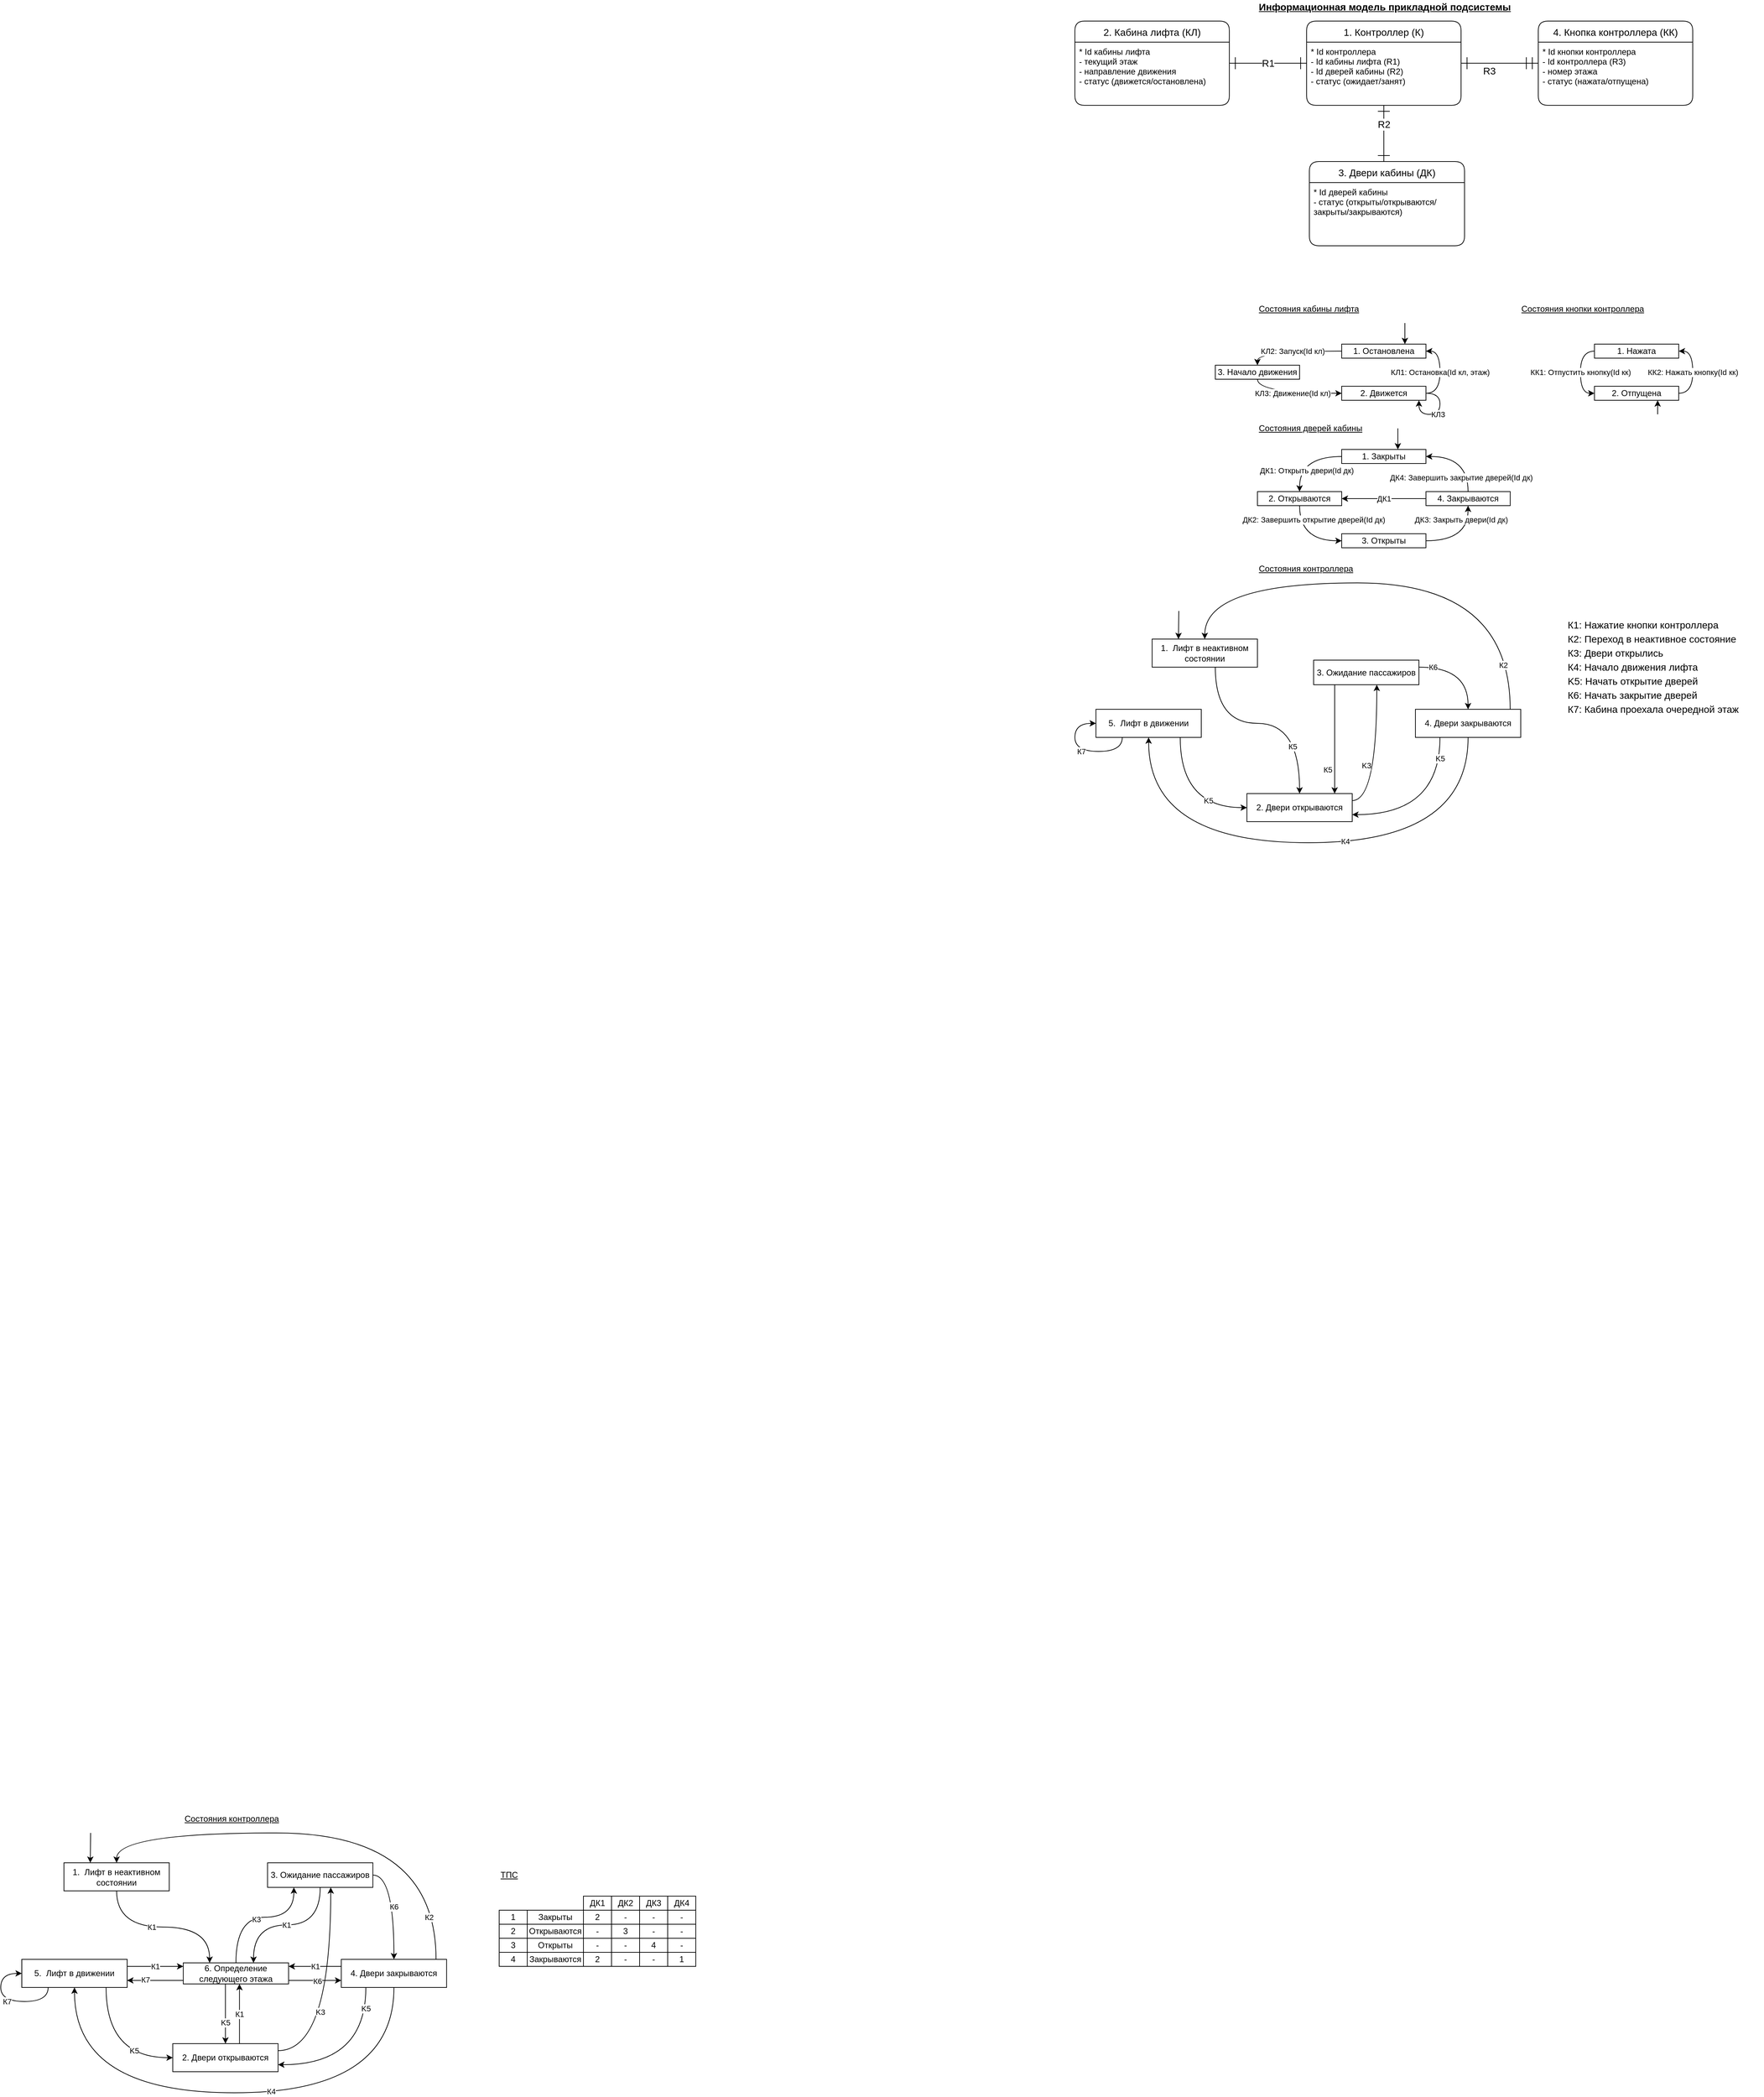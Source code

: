 <mxfile>
    <diagram id="FFJJ7vYpV9TbGx-IhugV" name="Страница 1">
        <mxGraphModel dx="3734" dy="1133" grid="1" gridSize="10" guides="1" tooltips="1" connect="1" arrows="1" fold="1" page="1" pageScale="1" pageWidth="827" pageHeight="1169" math="0" shadow="0">
            <root>
                <mxCell id="0"/>
                <mxCell id="1" parent="0"/>
                <mxCell id="rGy74gRU72N-6EAPcVKt-3" value="Состояния кабины лифта" style="text;html=1;strokeColor=none;fillColor=none;align=left;verticalAlign=middle;whiteSpace=wrap;rounded=0;fontStyle=4" parent="1" vertex="1">
                    <mxGeometry x="40" y="450" width="200" height="20" as="geometry"/>
                </mxCell>
                <mxCell id="rGy74gRU72N-6EAPcVKt-4" value="Состояния дверей кабины" style="text;html=1;strokeColor=none;fillColor=none;align=left;verticalAlign=middle;whiteSpace=wrap;rounded=0;fontStyle=4" parent="1" vertex="1">
                    <mxGeometry x="40.0" y="620" width="200.03" height="20" as="geometry"/>
                </mxCell>
                <mxCell id="rGy74gRU72N-6EAPcVKt-15" value="Состояния кнопки контроллера" style="text;html=1;strokeColor=none;fillColor=none;align=left;verticalAlign=middle;whiteSpace=wrap;rounded=0;fontStyle=4" parent="1" vertex="1">
                    <mxGeometry x="414.03" y="450" width="200.03" height="20" as="geometry"/>
                </mxCell>
                <mxCell id="ytYb5CN6HiQMM8bSOuHx-4" value="КЛ2: Запуск(Id кл)" style="edgeStyle=orthogonalEdgeStyle;curved=1;orthogonalLoop=1;jettySize=auto;html=1;" parent="1" source="ytYb5CN6HiQMM8bSOuHx-1" target="5jym0ZMFD4PkC4suiMIN-1" edge="1">
                    <mxGeometry relative="1" as="geometry">
                        <Array as="points">
                            <mxPoint x="40" y="520"/>
                        </Array>
                    </mxGeometry>
                </mxCell>
                <mxCell id="ytYb5CN6HiQMM8bSOuHx-1" value="1. Остановлена" style="rounded=0;whiteSpace=wrap;html=1;" parent="1" vertex="1">
                    <mxGeometry x="160.02" y="510" width="120" height="20" as="geometry"/>
                </mxCell>
                <mxCell id="ytYb5CN6HiQMM8bSOuHx-3" value="КЛ1: Остановка(Id кл, этаж)" style="edgeStyle=orthogonalEdgeStyle;orthogonalLoop=1;jettySize=auto;html=1;curved=1;" parent="1" source="ytYb5CN6HiQMM8bSOuHx-2" target="ytYb5CN6HiQMM8bSOuHx-1" edge="1">
                    <mxGeometry relative="1" as="geometry">
                        <Array as="points">
                            <mxPoint x="300.02" y="580"/>
                            <mxPoint x="300.02" y="520"/>
                        </Array>
                    </mxGeometry>
                </mxCell>
                <mxCell id="ytYb5CN6HiQMM8bSOuHx-2" value="2. Движется" style="rounded=0;whiteSpace=wrap;html=1;" parent="1" vertex="1">
                    <mxGeometry x="160.02" y="570" width="120" height="20" as="geometry"/>
                </mxCell>
                <mxCell id="ytYb5CN6HiQMM8bSOuHx-5" value="Информационная модель прикладной подсистемы" style="text;html=1;strokeColor=none;fillColor=none;align=left;verticalAlign=middle;whiteSpace=wrap;rounded=0;fontStyle=5;fontSize=14;" parent="1" vertex="1">
                    <mxGeometry x="39.97" y="20" width="400.03" height="20" as="geometry"/>
                </mxCell>
                <mxCell id="ytYb5CN6HiQMM8bSOuHx-6" value="2. Кабина лифта (КЛ)" style="swimlane;childLayout=stackLayout;horizontal=1;startSize=30;horizontalStack=0;rounded=1;fontSize=14;fontStyle=0;strokeWidth=1;resizeParent=0;resizeLast=1;shadow=0;dashed=0;align=center;" parent="1" vertex="1">
                    <mxGeometry x="-220" y="50" width="220" height="120" as="geometry"/>
                </mxCell>
                <mxCell id="ytYb5CN6HiQMM8bSOuHx-7" value="* Id кабины лифта&#10;- текущий этаж&#10;- направление движения&#10;- статус (движется/остановлена)" style="align=left;strokeColor=none;fillColor=none;spacingLeft=4;fontSize=12;verticalAlign=top;resizable=0;rotatable=0;part=1;" parent="ytYb5CN6HiQMM8bSOuHx-6" vertex="1">
                    <mxGeometry y="30" width="220" height="90" as="geometry"/>
                </mxCell>
                <mxCell id="ytYb5CN6HiQMM8bSOuHx-17" value="R1" style="edgeStyle=orthogonalEdgeStyle;curved=1;orthogonalLoop=1;jettySize=auto;html=1;fontSize=14;endArrow=ERone;endFill=0;endSize=15;startArrow=ERone;startFill=0;startSize=15;" parent="1" source="ytYb5CN6HiQMM8bSOuHx-8" target="ytYb5CN6HiQMM8bSOuHx-6" edge="1">
                    <mxGeometry relative="1" as="geometry">
                        <mxPoint as="offset"/>
                    </mxGeometry>
                </mxCell>
                <mxCell id="ytYb5CN6HiQMM8bSOuHx-18" style="edgeStyle=orthogonalEdgeStyle;curved=1;orthogonalLoop=1;jettySize=auto;html=1;fontSize=14;startArrow=ERone;startFill=0;endArrow=ERone;endFill=0;startSize=15;endSize=15;" parent="1" source="ytYb5CN6HiQMM8bSOuHx-8" target="ytYb5CN6HiQMM8bSOuHx-11" edge="1">
                    <mxGeometry relative="1" as="geometry">
                        <Array as="points">
                            <mxPoint x="299.97" y="170"/>
                            <mxPoint x="299.97" y="310"/>
                        </Array>
                    </mxGeometry>
                </mxCell>
                <mxCell id="ytYb5CN6HiQMM8bSOuHx-20" value="R2" style="edgeLabel;html=1;align=center;verticalAlign=middle;resizable=0;points=[];fontSize=14;" parent="ytYb5CN6HiQMM8bSOuHx-18" vertex="1" connectable="0">
                    <mxGeometry x="0.197" y="-1" relative="1" as="geometry">
                        <mxPoint x="1" y="-21" as="offset"/>
                    </mxGeometry>
                </mxCell>
                <mxCell id="ytYb5CN6HiQMM8bSOuHx-8" value="1. Контроллер (К)" style="swimlane;childLayout=stackLayout;horizontal=1;startSize=30;horizontalStack=0;rounded=1;fontSize=14;fontStyle=0;strokeWidth=1;resizeParent=0;resizeLast=1;shadow=0;dashed=0;align=center;" parent="1" vertex="1">
                    <mxGeometry x="110.02" y="50" width="220" height="120" as="geometry"/>
                </mxCell>
                <mxCell id="ytYb5CN6HiQMM8bSOuHx-9" value="* Id контроллера&#10;- Id кабины лифта (R1)&#10;- Id дверей кабины (R2)&#10;- статус (ожидает/занят)" style="align=left;strokeColor=none;fillColor=none;spacingLeft=4;fontSize=12;verticalAlign=top;resizable=0;rotatable=0;part=1;" parent="ytYb5CN6HiQMM8bSOuHx-8" vertex="1">
                    <mxGeometry y="30" width="220" height="90" as="geometry"/>
                </mxCell>
                <mxCell id="ytYb5CN6HiQMM8bSOuHx-11" value="3. Двери кабины (ДК)" style="swimlane;childLayout=stackLayout;horizontal=1;startSize=30;horizontalStack=0;rounded=1;fontSize=14;fontStyle=0;strokeWidth=1;resizeParent=0;resizeLast=1;shadow=0;dashed=0;align=center;" parent="1" vertex="1">
                    <mxGeometry x="113.97" y="250" width="221" height="120" as="geometry"/>
                </mxCell>
                <mxCell id="ytYb5CN6HiQMM8bSOuHx-12" value="* Id дверей кабины&#10;- статус (открыты/открываются/&#10;закрыты/закрываются)" style="align=left;strokeColor=none;fillColor=none;spacingLeft=4;fontSize=12;verticalAlign=top;resizable=0;rotatable=0;part=1;" parent="ytYb5CN6HiQMM8bSOuHx-11" vertex="1">
                    <mxGeometry y="30" width="221" height="90" as="geometry"/>
                </mxCell>
                <mxCell id="ytYb5CN6HiQMM8bSOuHx-19" style="edgeStyle=orthogonalEdgeStyle;curved=1;orthogonalLoop=1;jettySize=auto;html=1;fontSize=14;startArrow=ERmandOne;startFill=0;endArrow=ERone;endFill=0;startSize=15;endSize=15;" parent="1" source="ytYb5CN6HiQMM8bSOuHx-15" target="ytYb5CN6HiQMM8bSOuHx-8" edge="1">
                    <mxGeometry relative="1" as="geometry"/>
                </mxCell>
                <mxCell id="ytYb5CN6HiQMM8bSOuHx-21" value="R3" style="edgeLabel;html=1;align=center;verticalAlign=middle;resizable=0;points=[];fontSize=14;" parent="ytYb5CN6HiQMM8bSOuHx-19" vertex="1" connectable="0">
                    <mxGeometry x="0.283" relative="1" as="geometry">
                        <mxPoint y="11" as="offset"/>
                    </mxGeometry>
                </mxCell>
                <mxCell id="ytYb5CN6HiQMM8bSOuHx-15" value="4. Кнопка контроллера (КК)" style="swimlane;childLayout=stackLayout;horizontal=1;startSize=30;horizontalStack=0;rounded=1;fontSize=14;fontStyle=0;strokeWidth=1;resizeParent=0;resizeLast=1;shadow=0;dashed=0;align=center;" parent="1" vertex="1">
                    <mxGeometry x="440" y="50" width="220" height="120" as="geometry"/>
                </mxCell>
                <mxCell id="ytYb5CN6HiQMM8bSOuHx-16" value="* Id кнопки контроллера&#10;- Id контроллера (R3)&#10;- номер этажа&#10;- статус (нажата/отпущена)" style="align=left;strokeColor=none;fillColor=none;spacingLeft=4;fontSize=12;verticalAlign=top;resizable=0;rotatable=0;part=1;" parent="ytYb5CN6HiQMM8bSOuHx-15" vertex="1">
                    <mxGeometry y="30" width="220" height="90" as="geometry"/>
                </mxCell>
                <mxCell id="E6nvMdB4aJgWT5wThZRG-4" value="КК1: Отпустить кнопку(Id кк)" style="edgeStyle=orthogonalEdgeStyle;curved=1;orthogonalLoop=1;jettySize=auto;html=1;" parent="1" source="E6nvMdB4aJgWT5wThZRG-1" target="E6nvMdB4aJgWT5wThZRG-2" edge="1">
                    <mxGeometry relative="1" as="geometry">
                        <Array as="points">
                            <mxPoint x="500.06" y="520"/>
                            <mxPoint x="500.06" y="580"/>
                        </Array>
                    </mxGeometry>
                </mxCell>
                <mxCell id="E6nvMdB4aJgWT5wThZRG-1" value="1. Нажата" style="rounded=0;whiteSpace=wrap;html=1;" parent="1" vertex="1">
                    <mxGeometry x="520.04" y="510" width="120" height="20" as="geometry"/>
                </mxCell>
                <mxCell id="E6nvMdB4aJgWT5wThZRG-3" value="КК2: Нажать кнопку(Id кк)" style="edgeStyle=orthogonalEdgeStyle;orthogonalLoop=1;jettySize=auto;html=1;curved=1;" parent="1" source="E6nvMdB4aJgWT5wThZRG-2" target="E6nvMdB4aJgWT5wThZRG-1" edge="1">
                    <mxGeometry relative="1" as="geometry">
                        <Array as="points">
                            <mxPoint x="660.06" y="580"/>
                            <mxPoint x="660.06" y="520"/>
                        </Array>
                    </mxGeometry>
                </mxCell>
                <mxCell id="E6nvMdB4aJgWT5wThZRG-2" value="2. Отпущена" style="rounded=0;whiteSpace=wrap;html=1;" parent="1" vertex="1">
                    <mxGeometry x="520.04" y="570" width="120" height="20" as="geometry"/>
                </mxCell>
                <mxCell id="E6nvMdB4aJgWT5wThZRG-9" style="edgeStyle=orthogonalEdgeStyle;curved=1;orthogonalLoop=1;jettySize=auto;html=1;entryX=0.5;entryY=0;entryDx=0;entryDy=0;exitX=0;exitY=0.5;exitDx=0;exitDy=0;" parent="1" source="E6nvMdB4aJgWT5wThZRG-5" target="E6nvMdB4aJgWT5wThZRG-6" edge="1">
                    <mxGeometry relative="1" as="geometry"/>
                </mxCell>
                <mxCell id="W7GcJJfSbcKXSyQRW5s8-4" value="ДК1: Открыть двери(Id дк)" style="edgeLabel;html=1;align=center;verticalAlign=middle;resizable=0;points=[];" parent="E6nvMdB4aJgWT5wThZRG-9" vertex="1" connectable="0">
                    <mxGeometry x="0.418" y="13" relative="1" as="geometry">
                        <mxPoint x="-3" y="2" as="offset"/>
                    </mxGeometry>
                </mxCell>
                <mxCell id="E6nvMdB4aJgWT5wThZRG-5" value="1. Закрыты" style="rounded=0;whiteSpace=wrap;html=1;" parent="1" vertex="1">
                    <mxGeometry x="160.0" y="660" width="120" height="20" as="geometry"/>
                </mxCell>
                <mxCell id="E6nvMdB4aJgWT5wThZRG-10" style="edgeStyle=orthogonalEdgeStyle;curved=1;orthogonalLoop=1;jettySize=auto;html=1;entryX=0;entryY=0.5;entryDx=0;entryDy=0;" parent="1" source="E6nvMdB4aJgWT5wThZRG-6" target="E6nvMdB4aJgWT5wThZRG-8" edge="1">
                    <mxGeometry relative="1" as="geometry"/>
                </mxCell>
                <mxCell id="W7GcJJfSbcKXSyQRW5s8-5" value="ДК2: Завершить открытие дверей(Id дк)" style="edgeLabel;html=1;align=center;verticalAlign=middle;resizable=0;points=[];" parent="E6nvMdB4aJgWT5wThZRG-10" vertex="1" connectable="0">
                    <mxGeometry x="0.218" y="11" relative="1" as="geometry">
                        <mxPoint x="3" y="-19" as="offset"/>
                    </mxGeometry>
                </mxCell>
                <mxCell id="E6nvMdB4aJgWT5wThZRG-6" value="2. Открываются" style="rounded=0;whiteSpace=wrap;html=1;" parent="1" vertex="1">
                    <mxGeometry x="40.0" y="720" width="120" height="20" as="geometry"/>
                </mxCell>
                <mxCell id="E6nvMdB4aJgWT5wThZRG-12" style="edgeStyle=orthogonalEdgeStyle;curved=1;orthogonalLoop=1;jettySize=auto;html=1;entryX=1;entryY=0.5;entryDx=0;entryDy=0;" parent="1" source="E6nvMdB4aJgWT5wThZRG-7" target="E6nvMdB4aJgWT5wThZRG-5" edge="1">
                    <mxGeometry relative="1" as="geometry"/>
                </mxCell>
                <mxCell id="W7GcJJfSbcKXSyQRW5s8-7" value="ДК4: Завершить закрытие дверей(Id дк)" style="edgeLabel;html=1;align=center;verticalAlign=middle;resizable=0;points=[];" parent="E6nvMdB4aJgWT5wThZRG-12" vertex="1" connectable="0">
                    <mxGeometry x="0.218" y="8" relative="1" as="geometry">
                        <mxPoint x="7" y="22" as="offset"/>
                    </mxGeometry>
                </mxCell>
                <mxCell id="W7GcJJfSbcKXSyQRW5s8-23" style="edgeStyle=orthogonalEdgeStyle;rounded=0;orthogonalLoop=1;jettySize=auto;html=1;" parent="1" source="E6nvMdB4aJgWT5wThZRG-7" target="E6nvMdB4aJgWT5wThZRG-6" edge="1">
                    <mxGeometry relative="1" as="geometry"/>
                </mxCell>
                <mxCell id="W7GcJJfSbcKXSyQRW5s8-24" value="ДК1" style="edgeLabel;html=1;align=center;verticalAlign=middle;resizable=0;points=[];" parent="W7GcJJfSbcKXSyQRW5s8-23" vertex="1" connectable="0">
                    <mxGeometry x="-0.161" y="1" relative="1" as="geometry">
                        <mxPoint x="-10" y="-1" as="offset"/>
                    </mxGeometry>
                </mxCell>
                <mxCell id="E6nvMdB4aJgWT5wThZRG-7" value="4. Закрываются" style="rounded=0;whiteSpace=wrap;html=1;" parent="1" vertex="1">
                    <mxGeometry x="280.03" y="720" width="120" height="20" as="geometry"/>
                </mxCell>
                <mxCell id="E6nvMdB4aJgWT5wThZRG-11" style="edgeStyle=orthogonalEdgeStyle;curved=1;orthogonalLoop=1;jettySize=auto;html=1;exitX=1;exitY=0.5;exitDx=0;exitDy=0;" parent="1" source="E6nvMdB4aJgWT5wThZRG-8" target="E6nvMdB4aJgWT5wThZRG-7" edge="1">
                    <mxGeometry relative="1" as="geometry"/>
                </mxCell>
                <mxCell id="W7GcJJfSbcKXSyQRW5s8-6" value="ДК3: Закрыть двери(Id дк)" style="edgeLabel;html=1;align=center;verticalAlign=middle;resizable=0;points=[];" parent="E6nvMdB4aJgWT5wThZRG-11" vertex="1" connectable="0">
                    <mxGeometry x="0.364" y="13" relative="1" as="geometry">
                        <mxPoint x="3" y="-15" as="offset"/>
                    </mxGeometry>
                </mxCell>
                <mxCell id="E6nvMdB4aJgWT5wThZRG-8" value="3. Открыты" style="rounded=0;whiteSpace=wrap;html=1;" parent="1" vertex="1">
                    <mxGeometry x="160.0" y="780" width="120" height="20" as="geometry"/>
                </mxCell>
                <mxCell id="W7GcJJfSbcKXSyQRW5s8-1" value="1" style="rounded=0;whiteSpace=wrap;html=1;fillColor=none;" parent="1" vertex="1">
                    <mxGeometry x="-1040" y="2740" width="40" height="20" as="geometry"/>
                </mxCell>
                <mxCell id="W7GcJJfSbcKXSyQRW5s8-2" value="ТПС" style="text;html=1;strokeColor=none;fillColor=none;align=left;verticalAlign=middle;whiteSpace=wrap;rounded=0;fontStyle=4" parent="1" vertex="1">
                    <mxGeometry x="-1040" y="2680" width="200" height="20" as="geometry"/>
                </mxCell>
                <mxCell id="W7GcJJfSbcKXSyQRW5s8-8" value="2" style="rounded=0;whiteSpace=wrap;html=1;fillColor=none;" parent="1" vertex="1">
                    <mxGeometry x="-1040" y="2760" width="40" height="20" as="geometry"/>
                </mxCell>
                <mxCell id="W7GcJJfSbcKXSyQRW5s8-9" value="3" style="rounded=0;whiteSpace=wrap;html=1;fillColor=none;" parent="1" vertex="1">
                    <mxGeometry x="-1040" y="2780" width="40" height="20" as="geometry"/>
                </mxCell>
                <mxCell id="W7GcJJfSbcKXSyQRW5s8-10" value="4" style="rounded=0;whiteSpace=wrap;html=1;fillColor=none;" parent="1" vertex="1">
                    <mxGeometry x="-1040" y="2800" width="40" height="20" as="geometry"/>
                </mxCell>
                <mxCell id="W7GcJJfSbcKXSyQRW5s8-11" value="Закрыты" style="rounded=0;whiteSpace=wrap;html=1;fillColor=none;" parent="1" vertex="1">
                    <mxGeometry x="-1000" y="2740" width="80" height="20" as="geometry"/>
                </mxCell>
                <mxCell id="W7GcJJfSbcKXSyQRW5s8-12" value="Открываются" style="rounded=0;whiteSpace=wrap;html=1;fillColor=none;" parent="1" vertex="1">
                    <mxGeometry x="-1000" y="2760" width="80" height="20" as="geometry"/>
                </mxCell>
                <mxCell id="W7GcJJfSbcKXSyQRW5s8-13" value="Открыты" style="rounded=0;whiteSpace=wrap;html=1;fillColor=none;" parent="1" vertex="1">
                    <mxGeometry x="-1000" y="2780" width="80" height="20" as="geometry"/>
                </mxCell>
                <mxCell id="W7GcJJfSbcKXSyQRW5s8-14" value="Закрываются" style="rounded=0;whiteSpace=wrap;html=1;fillColor=none;" parent="1" vertex="1">
                    <mxGeometry x="-1000" y="2800" width="80" height="20" as="geometry"/>
                </mxCell>
                <mxCell id="W7GcJJfSbcKXSyQRW5s8-15" value="ДК1" style="rounded=0;whiteSpace=wrap;html=1;fillColor=none;" parent="1" vertex="1">
                    <mxGeometry x="-920" y="2720" width="40" height="20" as="geometry"/>
                </mxCell>
                <mxCell id="W7GcJJfSbcKXSyQRW5s8-16" value="ДК2" style="rounded=0;whiteSpace=wrap;html=1;fillColor=none;" parent="1" vertex="1">
                    <mxGeometry x="-880" y="2720" width="40" height="20" as="geometry"/>
                </mxCell>
                <mxCell id="W7GcJJfSbcKXSyQRW5s8-17" value="ДК3" style="rounded=0;whiteSpace=wrap;html=1;fillColor=none;" parent="1" vertex="1">
                    <mxGeometry x="-840" y="2720" width="40" height="20" as="geometry"/>
                </mxCell>
                <mxCell id="W7GcJJfSbcKXSyQRW5s8-18" value="ДК4" style="rounded=0;whiteSpace=wrap;html=1;fillColor=none;" parent="1" vertex="1">
                    <mxGeometry x="-800" y="2720" width="40" height="20" as="geometry"/>
                </mxCell>
                <mxCell id="W7GcJJfSbcKXSyQRW5s8-19" value="2" style="rounded=0;whiteSpace=wrap;html=1;fillColor=none;" parent="1" vertex="1">
                    <mxGeometry x="-920" y="2740" width="40" height="20" as="geometry"/>
                </mxCell>
                <mxCell id="W7GcJJfSbcKXSyQRW5s8-20" value="-" style="rounded=0;whiteSpace=wrap;html=1;fillColor=none;" parent="1" vertex="1">
                    <mxGeometry x="-920" y="2760" width="40" height="20" as="geometry"/>
                </mxCell>
                <mxCell id="W7GcJJfSbcKXSyQRW5s8-21" value="-" style="rounded=0;whiteSpace=wrap;html=1;fillColor=none;" parent="1" vertex="1">
                    <mxGeometry x="-920" y="2780" width="40" height="20" as="geometry"/>
                </mxCell>
                <mxCell id="W7GcJJfSbcKXSyQRW5s8-22" value="2" style="rounded=0;whiteSpace=wrap;html=1;fillColor=none;" parent="1" vertex="1">
                    <mxGeometry x="-920" y="2800" width="40" height="20" as="geometry"/>
                </mxCell>
                <mxCell id="W7GcJJfSbcKXSyQRW5s8-26" value="3" style="rounded=0;whiteSpace=wrap;html=1;fillColor=none;" parent="1" vertex="1">
                    <mxGeometry x="-880" y="2760" width="40" height="20" as="geometry"/>
                </mxCell>
                <mxCell id="W7GcJJfSbcKXSyQRW5s8-27" value="-" style="rounded=0;whiteSpace=wrap;html=1;fillColor=none;" parent="1" vertex="1">
                    <mxGeometry x="-880" y="2740" width="40" height="20" as="geometry"/>
                </mxCell>
                <mxCell id="W7GcJJfSbcKXSyQRW5s8-28" value="-" style="rounded=0;whiteSpace=wrap;html=1;fillColor=none;" parent="1" vertex="1">
                    <mxGeometry x="-880" y="2780" width="40" height="20" as="geometry"/>
                </mxCell>
                <mxCell id="W7GcJJfSbcKXSyQRW5s8-29" value="-" style="rounded=0;whiteSpace=wrap;html=1;fillColor=none;" parent="1" vertex="1">
                    <mxGeometry x="-880" y="2800" width="40" height="20" as="geometry"/>
                </mxCell>
                <mxCell id="W7GcJJfSbcKXSyQRW5s8-30" value="4" style="rounded=0;whiteSpace=wrap;html=1;fillColor=none;" parent="1" vertex="1">
                    <mxGeometry x="-840" y="2780" width="40" height="20" as="geometry"/>
                </mxCell>
                <mxCell id="W7GcJJfSbcKXSyQRW5s8-31" value="-" style="rounded=0;whiteSpace=wrap;html=1;fillColor=none;" parent="1" vertex="1">
                    <mxGeometry x="-840" y="2760" width="40" height="20" as="geometry"/>
                </mxCell>
                <mxCell id="W7GcJJfSbcKXSyQRW5s8-32" value="-" style="rounded=0;whiteSpace=wrap;html=1;fillColor=none;" parent="1" vertex="1">
                    <mxGeometry x="-840" y="2740" width="40" height="20" as="geometry"/>
                </mxCell>
                <mxCell id="W7GcJJfSbcKXSyQRW5s8-33" value="-" style="rounded=0;whiteSpace=wrap;html=1;fillColor=none;" parent="1" vertex="1">
                    <mxGeometry x="-840" y="2800" width="40" height="20" as="geometry"/>
                </mxCell>
                <mxCell id="W7GcJJfSbcKXSyQRW5s8-34" value="1" style="rounded=0;whiteSpace=wrap;html=1;fillColor=none;" parent="1" vertex="1">
                    <mxGeometry x="-800" y="2800" width="40" height="20" as="geometry"/>
                </mxCell>
                <mxCell id="W7GcJJfSbcKXSyQRW5s8-35" value="-" style="rounded=0;whiteSpace=wrap;html=1;fillColor=none;" parent="1" vertex="1">
                    <mxGeometry x="-800" y="2780" width="40" height="20" as="geometry"/>
                </mxCell>
                <mxCell id="W7GcJJfSbcKXSyQRW5s8-36" value="-" style="rounded=0;whiteSpace=wrap;html=1;fillColor=none;" parent="1" vertex="1">
                    <mxGeometry x="-800" y="2760" width="40" height="20" as="geometry"/>
                </mxCell>
                <mxCell id="W7GcJJfSbcKXSyQRW5s8-37" value="-" style="rounded=0;whiteSpace=wrap;html=1;fillColor=none;" parent="1" vertex="1">
                    <mxGeometry x="-800" y="2740" width="40" height="20" as="geometry"/>
                </mxCell>
                <mxCell id="ydrPqTwcOS3lQjm-XeVe-1" value="Состояния контроллера" style="text;html=1;strokeColor=none;fillColor=none;align=left;verticalAlign=middle;whiteSpace=wrap;rounded=0;fontStyle=4" parent="1" vertex="1">
                    <mxGeometry x="40.0" y="820" width="200.03" height="20" as="geometry"/>
                </mxCell>
                <mxCell id="IUg-mft-xapzD2BrvqNs-9" value="K5" style="edgeStyle=orthogonalEdgeStyle;orthogonalLoop=1;jettySize=auto;html=1;curved=1;" parent="1" source="1RubFFUEzhwFRpHru7SJ-1" target="HDxr8kiUH-6mZuYNT8Sr-1" edge="1">
                    <mxGeometry x="0.436" y="10" relative="1" as="geometry">
                        <Array as="points">
                            <mxPoint x="-70" y="1170"/>
                        </Array>
                        <mxPoint as="offset"/>
                    </mxGeometry>
                </mxCell>
                <mxCell id="1RubFFUEzhwFRpHru7SJ-1" value="4.&amp;nbsp; Лифт в движении" style="rounded=0;whiteSpace=wrap;html=1;" parent="1" vertex="1">
                    <mxGeometry x="-190" y="1030" width="150" height="40" as="geometry"/>
                </mxCell>
                <mxCell id="IUg-mft-xapzD2BrvqNs-6" value="К6" style="edgeStyle=orthogonalEdgeStyle;orthogonalLoop=1;jettySize=auto;html=1;curved=1;" parent="1" source="1RubFFUEzhwFRpHru7SJ-27" target="1RubFFUEzhwFRpHru7SJ-29" edge="1">
                    <mxGeometry x="-0.692" relative="1" as="geometry">
                        <Array as="points">
                            <mxPoint x="340" y="970"/>
                        </Array>
                        <mxPoint as="offset"/>
                    </mxGeometry>
                </mxCell>
                <mxCell id="1RubFFUEzhwFRpHru7SJ-27" value="3. Ожидание пассажиров" style="rounded=0;whiteSpace=wrap;html=1;" parent="1" vertex="1">
                    <mxGeometry x="120.0" y="960" width="150" height="35" as="geometry"/>
                </mxCell>
                <mxCell id="1RubFFUEzhwFRpHru7SJ-29" value="4. Двери закрываются" style="rounded=0;whiteSpace=wrap;html=1;" parent="1" vertex="1">
                    <mxGeometry x="265.03" y="1030" width="150" height="40" as="geometry"/>
                </mxCell>
                <mxCell id="1RubFFUEzhwFRpHru7SJ-33" value="К1: Нажатие кнопки контроллера" style="text;html=1;strokeColor=none;fillColor=none;align=left;verticalAlign=middle;whiteSpace=wrap;rounded=0;fontSize=14;" parent="1" vertex="1">
                    <mxGeometry x="479.9" y="900" width="280" height="20" as="geometry"/>
                </mxCell>
                <mxCell id="1RubFFUEzhwFRpHru7SJ-34" value="К2: Переход в неактивное состояние" style="text;html=1;strokeColor=none;fillColor=none;align=left;verticalAlign=middle;whiteSpace=wrap;rounded=0;fontSize=14;" parent="1" vertex="1">
                    <mxGeometry x="480.03" y="920" width="280" height="20" as="geometry"/>
                </mxCell>
                <mxCell id="1RubFFUEzhwFRpHru7SJ-40" value="К3: Двери открылись" style="text;html=1;strokeColor=none;fillColor=none;align=left;verticalAlign=middle;whiteSpace=wrap;rounded=0;fontSize=14;" parent="1" vertex="1">
                    <mxGeometry x="479.9" y="940" width="280" height="20" as="geometry"/>
                </mxCell>
                <mxCell id="qX_3Gwqr9Lo_Wm2yeuOw-2" value="К4: Начало движения лифта" style="text;html=1;strokeColor=none;fillColor=none;align=left;verticalAlign=middle;whiteSpace=wrap;rounded=0;fontSize=14;" parent="1" vertex="1">
                    <mxGeometry x="480.03" y="960" width="280" height="20" as="geometry"/>
                </mxCell>
                <mxCell id="IUg-mft-xapzD2BrvqNs-8" value="K3" style="edgeStyle=orthogonalEdgeStyle;orthogonalLoop=1;jettySize=auto;html=1;curved=1;exitX=1;exitY=0.25;exitDx=0;exitDy=0;" parent="1" source="HDxr8kiUH-6mZuYNT8Sr-1" target="1RubFFUEzhwFRpHru7SJ-27" edge="1">
                    <mxGeometry x="-0.15" y="15" relative="1" as="geometry">
                        <Array as="points">
                            <mxPoint x="210" y="1160"/>
                        </Array>
                        <mxPoint as="offset"/>
                    </mxGeometry>
                </mxCell>
                <mxCell id="HDxr8kiUH-6mZuYNT8Sr-1" value="2. Двери открываются" style="rounded=0;whiteSpace=wrap;html=1;" parent="1" vertex="1">
                    <mxGeometry x="25" y="1150" width="150" height="40" as="geometry"/>
                </mxCell>
                <mxCell id="IUg-mft-xapzD2BrvqNs-10" value="K5: Начать открытие дверей" style="text;html=1;strokeColor=none;fillColor=none;align=left;verticalAlign=middle;whiteSpace=wrap;rounded=0;fontSize=14;" parent="1" vertex="1">
                    <mxGeometry x="479.9" y="980" width="280" height="20" as="geometry"/>
                </mxCell>
                <mxCell id="IUg-mft-xapzD2BrvqNs-12" value="К6: Начать закрытие дверей" style="text;html=1;strokeColor=none;fillColor=none;align=left;verticalAlign=middle;whiteSpace=wrap;rounded=0;fontSize=14;" parent="1" vertex="1">
                    <mxGeometry x="479.9" y="1000" width="280" height="20" as="geometry"/>
                </mxCell>
                <mxCell id="IUg-mft-xapzD2BrvqNs-16" value="К7" style="edgeStyle=orthogonalEdgeStyle;orthogonalLoop=1;jettySize=auto;html=1;exitX=0.25;exitY=1;exitDx=0;exitDy=0;curved=1;" parent="1" source="1RubFFUEzhwFRpHru7SJ-1" target="1RubFFUEzhwFRpHru7SJ-1" edge="1">
                    <mxGeometry relative="1" as="geometry">
                        <Array as="points">
                            <mxPoint x="-152" y="1090"/>
                            <mxPoint x="-220" y="1090"/>
                            <mxPoint x="-220" y="1050"/>
                        </Array>
                    </mxGeometry>
                </mxCell>
                <mxCell id="IUg-mft-xapzD2BrvqNs-17" value="К7: Кабина проехала очередной этаж" style="text;html=1;strokeColor=none;fillColor=none;align=left;verticalAlign=middle;whiteSpace=wrap;rounded=0;fontSize=14;" parent="1" vertex="1">
                    <mxGeometry x="479.9" y="1020" width="280" height="20" as="geometry"/>
                </mxCell>
                <mxCell id="IUg-mft-xapzD2BrvqNs-18" value="" style="endArrow=classic;html=1;entryX=0.25;entryY=0;entryDx=0;entryDy=0;" parent="1" target="2" edge="1">
                    <mxGeometry width="50" height="50" relative="1" as="geometry">
                        <mxPoint x="-72" y="890" as="sourcePoint"/>
                        <mxPoint x="-90" y="890" as="targetPoint"/>
                        <Array as="points"/>
                    </mxGeometry>
                </mxCell>
                <mxCell id="IUg-mft-xapzD2BrvqNs-19" value="" style="endArrow=classic;html=1;entryX=0.75;entryY=0;entryDx=0;entryDy=0;" parent="1" target="ytYb5CN6HiQMM8bSOuHx-1" edge="1">
                    <mxGeometry width="50" height="50" relative="1" as="geometry">
                        <mxPoint x="250" y="480" as="sourcePoint"/>
                        <mxPoint x="300" y="430" as="targetPoint"/>
                    </mxGeometry>
                </mxCell>
                <mxCell id="IUg-mft-xapzD2BrvqNs-20" value="" style="endArrow=classic;html=1;entryX=0.75;entryY=1;entryDx=0;entryDy=0;" parent="1" target="E6nvMdB4aJgWT5wThZRG-2" edge="1">
                    <mxGeometry width="50" height="50" relative="1" as="geometry">
                        <mxPoint x="610" y="610" as="sourcePoint"/>
                        <mxPoint x="610" y="580" as="targetPoint"/>
                    </mxGeometry>
                </mxCell>
                <mxCell id="IUg-mft-xapzD2BrvqNs-21" value="" style="endArrow=classic;html=1;" parent="1" edge="1">
                    <mxGeometry width="50" height="50" relative="1" as="geometry">
                        <mxPoint x="240" y="630" as="sourcePoint"/>
                        <mxPoint x="240" y="660" as="targetPoint"/>
                    </mxGeometry>
                </mxCell>
                <mxCell id="5jym0ZMFD4PkC4suiMIN-3" value="КЛ3: Движение(Id кл)" style="edgeStyle=orthogonalEdgeStyle;orthogonalLoop=1;jettySize=auto;html=1;curved=1;" parent="1" source="5jym0ZMFD4PkC4suiMIN-1" target="ytYb5CN6HiQMM8bSOuHx-2" edge="1">
                    <mxGeometry relative="1" as="geometry">
                        <Array as="points">
                            <mxPoint x="40" y="580"/>
                        </Array>
                    </mxGeometry>
                </mxCell>
                <mxCell id="5jym0ZMFD4PkC4suiMIN-1" value="3. Начало движения" style="rounded=0;whiteSpace=wrap;html=1;" parent="1" vertex="1">
                    <mxGeometry x="-20" y="540" width="120" height="20" as="geometry"/>
                </mxCell>
                <mxCell id="5jym0ZMFD4PkC4suiMIN-4" value="КЛ3" style="edgeStyle=orthogonalEdgeStyle;curved=1;orthogonalLoop=1;jettySize=auto;html=1;exitX=1;exitY=0.5;exitDx=0;exitDy=0;" parent="1" source="ytYb5CN6HiQMM8bSOuHx-2" target="ytYb5CN6HiQMM8bSOuHx-2" edge="1">
                    <mxGeometry x="0.049" relative="1" as="geometry">
                        <Array as="points">
                            <mxPoint x="300" y="580"/>
                            <mxPoint x="300" y="610"/>
                            <mxPoint x="270" y="610"/>
                        </Array>
                        <mxPoint as="offset"/>
                    </mxGeometry>
                </mxCell>
                <mxCell id="2" value="1.&amp;nbsp; Лифт в неактивном состоянии" style="rounded=0;whiteSpace=wrap;html=1;" parent="1" vertex="1">
                    <mxGeometry x="-110" y="930" width="150" height="40" as="geometry"/>
                </mxCell>
                <mxCell id="5" value="5.&amp;nbsp; Лифт в движении" style="rounded=0;whiteSpace=wrap;html=1;" parent="1" vertex="1">
                    <mxGeometry x="-190" y="1030" width="150" height="40" as="geometry"/>
                </mxCell>
                <mxCell id="13" value="" style="edgeStyle=elbowEdgeStyle;elbow=vertical;endArrow=classic;html=1;curved=1;" parent="1" source="1RubFFUEzhwFRpHru7SJ-29" target="5" edge="1">
                    <mxGeometry width="50" height="50" relative="1" as="geometry">
                        <mxPoint x="-90" y="1280" as="sourcePoint"/>
                        <mxPoint x="-40" y="1230" as="targetPoint"/>
                        <Array as="points">
                            <mxPoint x="100" y="1220"/>
                        </Array>
                    </mxGeometry>
                </mxCell>
                <mxCell id="14" value="К4" style="edgeLabel;html=1;align=center;verticalAlign=middle;resizable=0;points=[];" parent="13" vertex="1" connectable="0">
                    <mxGeometry x="-0.138" y="-2" relative="1" as="geometry">
                        <mxPoint as="offset"/>
                    </mxGeometry>
                </mxCell>
                <mxCell id="16" value="" style="edgeStyle=elbowEdgeStyle;elbow=vertical;endArrow=classic;html=1;curved=1;" parent="1" source="1RubFFUEzhwFRpHru7SJ-29" target="2" edge="1">
                    <mxGeometry width="50" height="50" relative="1" as="geometry">
                        <mxPoint x="390" y="1200" as="sourcePoint"/>
                        <mxPoint x="440" y="1150" as="targetPoint"/>
                        <Array as="points">
                            <mxPoint x="400" y="850"/>
                        </Array>
                    </mxGeometry>
                </mxCell>
                <mxCell id="17" value="К2" style="edgeLabel;html=1;align=center;verticalAlign=middle;resizable=0;points=[];" parent="16" vertex="1" connectable="0">
                    <mxGeometry x="-0.666" y="32" relative="1" as="geometry">
                        <mxPoint x="22" y="53" as="offset"/>
                    </mxGeometry>
                </mxCell>
                <mxCell id="63" value="K5" style="edgeStyle=orthogonalEdgeStyle;orthogonalLoop=1;jettySize=auto;html=1;curved=1;entryX=1;entryY=0.75;entryDx=0;entryDy=0;" parent="1" source="1RubFFUEzhwFRpHru7SJ-29" target="HDxr8kiUH-6mZuYNT8Sr-1" edge="1">
                    <mxGeometry x="-0.745" relative="1" as="geometry">
                        <Array as="points">
                            <mxPoint x="300" y="1180"/>
                        </Array>
                        <mxPoint as="offset"/>
                        <mxPoint x="185" y="1180" as="sourcePoint"/>
                        <mxPoint x="260" y="937.5" as="targetPoint"/>
                    </mxGeometry>
                </mxCell>
                <mxCell id="64" value="Состояния контроллера" style="text;html=1;strokeColor=none;fillColor=none;align=left;verticalAlign=middle;whiteSpace=wrap;rounded=0;fontStyle=4" parent="1" vertex="1">
                    <mxGeometry x="-1489.92" y="2600" width="200.03" height="20" as="geometry"/>
                </mxCell>
                <mxCell id="65" value="К1" style="edgeStyle=orthogonalEdgeStyle;rounded=0;orthogonalLoop=1;jettySize=auto;html=1;" parent="1" source="67" target="68" edge="1">
                    <mxGeometry relative="1" as="geometry">
                        <Array as="points">
                            <mxPoint x="-1519.92" y="2820"/>
                            <mxPoint x="-1519.92" y="2820"/>
                        </Array>
                    </mxGeometry>
                </mxCell>
                <mxCell id="66" value="K5" style="edgeStyle=orthogonalEdgeStyle;orthogonalLoop=1;jettySize=auto;html=1;curved=1;" parent="1" source="67" target="76" edge="1">
                    <mxGeometry x="0.436" y="10" relative="1" as="geometry">
                        <Array as="points">
                            <mxPoint x="-1599.92" y="2950"/>
                        </Array>
                        <mxPoint as="offset"/>
                    </mxGeometry>
                </mxCell>
                <mxCell id="67" value="4.&amp;nbsp; Лифт в движении" style="rounded=0;whiteSpace=wrap;html=1;" parent="1" vertex="1">
                    <mxGeometry x="-1719.92" y="2810" width="150" height="40" as="geometry"/>
                </mxCell>
                <mxCell id="68" value="6. Определение следующего этажа" style="rounded=0;whiteSpace=wrap;html=1;" parent="1" vertex="1">
                    <mxGeometry x="-1489.95" y="2815" width="150" height="30" as="geometry"/>
                </mxCell>
                <mxCell id="69" value="К1" style="edgeStyle=orthogonalEdgeStyle;orthogonalLoop=1;jettySize=auto;html=1;curved=1;" parent="1" source="71" target="68" edge="1">
                    <mxGeometry relative="1" as="geometry">
                        <Array as="points">
                            <mxPoint x="-1294.92" y="2761"/>
                            <mxPoint x="-1389.92" y="2761"/>
                        </Array>
                    </mxGeometry>
                </mxCell>
                <mxCell id="70" value="К6" style="edgeStyle=orthogonalEdgeStyle;orthogonalLoop=1;jettySize=auto;html=1;curved=1;" parent="1" source="71" target="73" edge="1">
                    <mxGeometry relative="1" as="geometry">
                        <Array as="points">
                            <mxPoint x="-1189.92" y="2690"/>
                        </Array>
                    </mxGeometry>
                </mxCell>
                <mxCell id="71" value="3. Ожидание пассажиров" style="rounded=0;whiteSpace=wrap;html=1;" parent="1" vertex="1">
                    <mxGeometry x="-1369.92" y="2672.5" width="150" height="35" as="geometry"/>
                </mxCell>
                <mxCell id="72" value="К1" style="edgeStyle=orthogonalEdgeStyle;rounded=0;orthogonalLoop=1;jettySize=auto;html=1;exitX=0;exitY=0.25;exitDx=0;exitDy=0;" parent="1" source="73" edge="1">
                    <mxGeometry relative="1" as="geometry">
                        <mxPoint x="-1339.92" y="2820" as="targetPoint"/>
                    </mxGeometry>
                </mxCell>
                <mxCell id="73" value="4. Двери закрываются" style="rounded=0;whiteSpace=wrap;html=1;" parent="1" vertex="1">
                    <mxGeometry x="-1264.89" y="2810" width="150" height="40" as="geometry"/>
                </mxCell>
                <mxCell id="74" value="К1" style="edgeStyle=orthogonalEdgeStyle;rounded=0;orthogonalLoop=1;jettySize=auto;html=1;" parent="1" source="76" target="68" edge="1">
                    <mxGeometry relative="1" as="geometry">
                        <Array as="points">
                            <mxPoint x="-1409.92" y="2880"/>
                            <mxPoint x="-1409.92" y="2880"/>
                        </Array>
                    </mxGeometry>
                </mxCell>
                <mxCell id="75" value="K3" style="edgeStyle=orthogonalEdgeStyle;orthogonalLoop=1;jettySize=auto;html=1;curved=1;exitX=1;exitY=0.25;exitDx=0;exitDy=0;" parent="1" source="76" target="71" edge="1">
                    <mxGeometry x="-0.15" y="15" relative="1" as="geometry">
                        <Array as="points">
                            <mxPoint x="-1279.92" y="2940"/>
                        </Array>
                        <mxPoint as="offset"/>
                    </mxGeometry>
                </mxCell>
                <mxCell id="76" value="2. Двери открываются" style="rounded=0;whiteSpace=wrap;html=1;" parent="1" vertex="1">
                    <mxGeometry x="-1504.92" y="2930" width="150" height="40" as="geometry"/>
                </mxCell>
                <mxCell id="77" value="К7" style="edgeStyle=orthogonalEdgeStyle;orthogonalLoop=1;jettySize=auto;html=1;exitX=0.25;exitY=1;exitDx=0;exitDy=0;curved=1;" parent="1" source="67" target="67" edge="1">
                    <mxGeometry relative="1" as="geometry">
                        <Array as="points">
                            <mxPoint x="-1681.92" y="2870"/>
                            <mxPoint x="-1749.92" y="2870"/>
                            <mxPoint x="-1749.92" y="2830"/>
                        </Array>
                    </mxGeometry>
                </mxCell>
                <mxCell id="78" value="" style="endArrow=classic;html=1;entryX=0.25;entryY=0;entryDx=0;entryDy=0;" parent="1" target="79" edge="1">
                    <mxGeometry width="50" height="50" relative="1" as="geometry">
                        <mxPoint x="-1621.92" y="2630" as="sourcePoint"/>
                        <mxPoint x="-1619.92" y="2670" as="targetPoint"/>
                        <Array as="points"/>
                    </mxGeometry>
                </mxCell>
                <mxCell id="79" value="1.&amp;nbsp; Лифт в неактивном состоянии" style="rounded=0;whiteSpace=wrap;html=1;" parent="1" vertex="1">
                    <mxGeometry x="-1659.92" y="2672.5" width="150" height="40" as="geometry"/>
                </mxCell>
                <mxCell id="80" value="5.&amp;nbsp; Лифт в движении" style="rounded=0;whiteSpace=wrap;html=1;" parent="1" vertex="1">
                    <mxGeometry x="-1719.92" y="2810" width="150" height="40" as="geometry"/>
                </mxCell>
                <mxCell id="81" value="" style="edgeStyle=elbowEdgeStyle;elbow=vertical;endArrow=classic;html=1;curved=1;entryX=0.25;entryY=0;entryDx=0;entryDy=0;" parent="1" source="79" target="68" edge="1">
                    <mxGeometry width="50" height="50" relative="1" as="geometry">
                        <mxPoint x="-1229.92" y="3010" as="sourcePoint"/>
                        <mxPoint x="-1179.92" y="2960" as="targetPoint"/>
                    </mxGeometry>
                </mxCell>
                <mxCell id="82" value="К1" style="edgeLabel;html=1;align=center;verticalAlign=middle;resizable=0;points=[];" parent="81" vertex="1" connectable="0">
                    <mxGeometry x="-0.141" relative="1" as="geometry">
                        <mxPoint as="offset"/>
                    </mxGeometry>
                </mxCell>
                <mxCell id="83" value="" style="edgeStyle=elbowEdgeStyle;elbow=horizontal;endArrow=classic;html=1;curved=1;" parent="1" source="68" target="73" edge="1">
                    <mxGeometry width="50" height="50" relative="1" as="geometry">
                        <mxPoint x="-1219.92" y="2990" as="sourcePoint"/>
                        <mxPoint x="-1169.92" y="2940" as="targetPoint"/>
                        <Array as="points">
                            <mxPoint x="-1309.92" y="2840"/>
                        </Array>
                    </mxGeometry>
                </mxCell>
                <mxCell id="84" value="К6" style="edgeLabel;html=1;align=center;verticalAlign=middle;resizable=0;points=[];" parent="83" vertex="1" connectable="0">
                    <mxGeometry x="0.074" y="-1" relative="1" as="geometry">
                        <mxPoint as="offset"/>
                    </mxGeometry>
                </mxCell>
                <mxCell id="85" value="K5" style="edgeStyle=orthogonalEdgeStyle;orthogonalLoop=1;jettySize=auto;html=1;curved=1;" parent="1" source="68" target="76" edge="1">
                    <mxGeometry x="0.294" relative="1" as="geometry">
                        <Array as="points">
                            <mxPoint x="-1429.92" y="2880"/>
                            <mxPoint x="-1429.92" y="2880"/>
                        </Array>
                        <mxPoint as="offset"/>
                        <mxPoint x="-1589.92" y="2860" as="sourcePoint"/>
                        <mxPoint x="-1494.92" y="2960" as="targetPoint"/>
                    </mxGeometry>
                </mxCell>
                <mxCell id="86" value="" style="edgeStyle=elbowEdgeStyle;elbow=vertical;endArrow=classic;html=1;curved=1;" parent="1" source="73" target="80" edge="1">
                    <mxGeometry width="50" height="50" relative="1" as="geometry">
                        <mxPoint x="-1619.92" y="3060" as="sourcePoint"/>
                        <mxPoint x="-1569.92" y="3010" as="targetPoint"/>
                        <Array as="points">
                            <mxPoint x="-1429.92" y="3000"/>
                        </Array>
                    </mxGeometry>
                </mxCell>
                <mxCell id="87" value="К4" style="edgeLabel;html=1;align=center;verticalAlign=middle;resizable=0;points=[];" parent="86" vertex="1" connectable="0">
                    <mxGeometry x="-0.138" y="-2" relative="1" as="geometry">
                        <mxPoint as="offset"/>
                    </mxGeometry>
                </mxCell>
                <mxCell id="88" value="" style="edgeStyle=elbowEdgeStyle;elbow=vertical;endArrow=classic;html=1;curved=1;" parent="1" source="73" target="79" edge="1">
                    <mxGeometry width="50" height="50" relative="1" as="geometry">
                        <mxPoint x="-1139.92" y="2980" as="sourcePoint"/>
                        <mxPoint x="-1089.92" y="2930" as="targetPoint"/>
                        <Array as="points">
                            <mxPoint x="-1129.92" y="2630"/>
                        </Array>
                    </mxGeometry>
                </mxCell>
                <mxCell id="89" value="К2" style="edgeLabel;html=1;align=center;verticalAlign=middle;resizable=0;points=[];" parent="88" vertex="1" connectable="0">
                    <mxGeometry x="-0.666" y="32" relative="1" as="geometry">
                        <mxPoint x="22" y="53" as="offset"/>
                    </mxGeometry>
                </mxCell>
                <mxCell id="90" value="" style="edgeStyle=elbowEdgeStyle;elbow=horizontal;endArrow=classic;html=1;curved=1;" parent="1" source="68" target="80" edge="1">
                    <mxGeometry width="50" height="50" relative="1" as="geometry">
                        <mxPoint x="-1719.92" y="2990" as="sourcePoint"/>
                        <mxPoint x="-1669.92" y="2940" as="targetPoint"/>
                        <Array as="points">
                            <mxPoint x="-1529.92" y="2840"/>
                        </Array>
                    </mxGeometry>
                </mxCell>
                <mxCell id="91" value="К7" style="edgeLabel;html=1;align=center;verticalAlign=middle;resizable=0;points=[];" parent="90" vertex="1" connectable="0">
                    <mxGeometry x="0.346" y="-1" relative="1" as="geometry">
                        <mxPoint as="offset"/>
                    </mxGeometry>
                </mxCell>
                <mxCell id="92" value="" style="edgeStyle=elbowEdgeStyle;elbow=vertical;endArrow=classic;html=1;curved=1;entryX=0.25;entryY=1;entryDx=0;entryDy=0;exitX=0.5;exitY=0;exitDx=0;exitDy=0;" parent="1" source="68" target="71" edge="1">
                    <mxGeometry width="50" height="50" relative="1" as="geometry">
                        <mxPoint x="-1449.92" y="2760" as="sourcePoint"/>
                        <mxPoint x="-1399.92" y="2710" as="targetPoint"/>
                        <Array as="points">
                            <mxPoint x="-1359.92" y="2750"/>
                        </Array>
                    </mxGeometry>
                </mxCell>
                <mxCell id="93" value="К3" style="edgeLabel;html=1;align=center;verticalAlign=middle;resizable=0;points=[];" parent="92" vertex="1" connectable="0">
                    <mxGeometry x="-0.01" y="-3" relative="1" as="geometry">
                        <mxPoint as="offset"/>
                    </mxGeometry>
                </mxCell>
                <mxCell id="94" value="K5" style="edgeStyle=orthogonalEdgeStyle;orthogonalLoop=1;jettySize=auto;html=1;curved=1;entryX=1;entryY=0.75;entryDx=0;entryDy=0;" parent="1" source="73" target="76" edge="1">
                    <mxGeometry x="-0.745" relative="1" as="geometry">
                        <Array as="points">
                            <mxPoint x="-1229.92" y="2960"/>
                        </Array>
                        <mxPoint as="offset"/>
                        <mxPoint x="-1344.92" y="2960" as="sourcePoint"/>
                        <mxPoint x="-1269.92" y="2717.5" as="targetPoint"/>
                    </mxGeometry>
                </mxCell>
                <mxCell id="100" value="" style="edgeStyle=segmentEdgeStyle;endArrow=classic;html=1;curved=1;" parent="1" source="2" target="HDxr8kiUH-6mZuYNT8Sr-1" edge="1">
                    <mxGeometry width="50" height="50" relative="1" as="geometry">
                        <mxPoint x="20" y="1110" as="sourcePoint"/>
                        <mxPoint x="70" y="1060" as="targetPoint"/>
                        <Array as="points">
                            <mxPoint x="-20" y="1050"/>
                            <mxPoint x="100" y="1050"/>
                        </Array>
                    </mxGeometry>
                </mxCell>
                <mxCell id="101" value="К5" style="edgeLabel;html=1;align=center;verticalAlign=middle;resizable=0;points=[];" parent="100" vertex="1" connectable="0">
                    <mxGeometry x="0.552" y="-10" relative="1" as="geometry">
                        <mxPoint as="offset"/>
                    </mxGeometry>
                </mxCell>
                <mxCell id="102" value="" style="edgeStyle=segmentEdgeStyle;endArrow=classic;html=1;curved=1;" parent="1" source="1RubFFUEzhwFRpHru7SJ-27" target="HDxr8kiUH-6mZuYNT8Sr-1" edge="1">
                    <mxGeometry width="50" height="50" relative="1" as="geometry">
                        <mxPoint x="-10" y="980" as="sourcePoint"/>
                        <mxPoint x="110" y="1160" as="targetPoint"/>
                        <Array as="points">
                            <mxPoint x="150" y="1060"/>
                            <mxPoint x="150" y="1060"/>
                        </Array>
                    </mxGeometry>
                </mxCell>
                <mxCell id="103" value="К5" style="edgeLabel;html=1;align=center;verticalAlign=middle;resizable=0;points=[];" parent="102" vertex="1" connectable="0">
                    <mxGeometry x="0.552" y="-10" relative="1" as="geometry">
                        <mxPoint as="offset"/>
                    </mxGeometry>
                </mxCell>
            </root>
        </mxGraphModel>
    </diagram>
</mxfile>